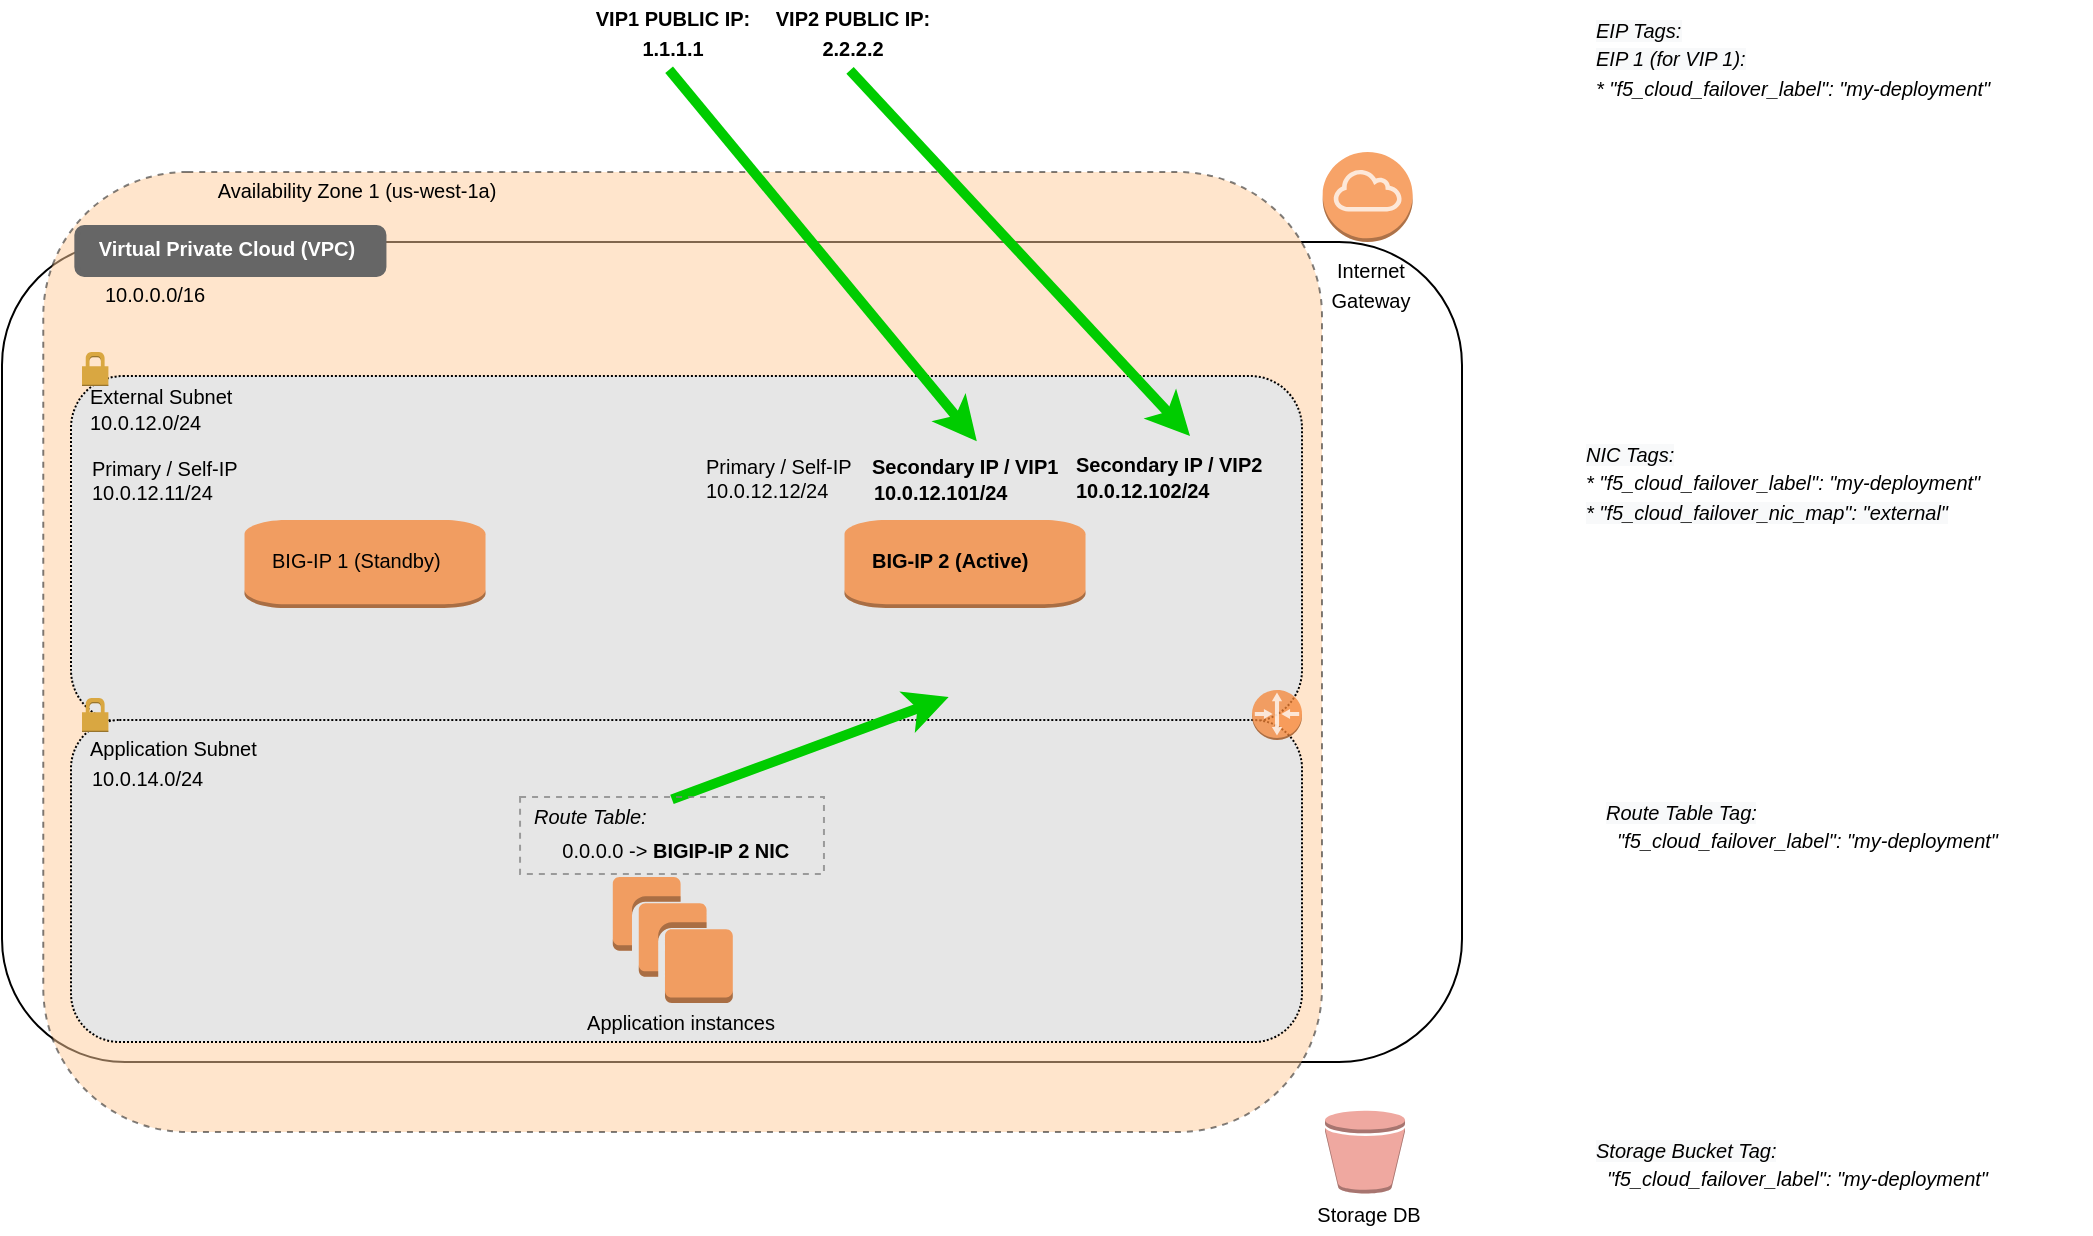 <mxfile version="13.6.2" type="device"><diagram id="hrUrZuJ2duOs5Gn9yQjz" name="Page-1"><mxGraphModel dx="1106" dy="839" grid="1" gridSize="10" guides="1" tooltips="1" connect="1" arrows="1" fold="1" page="1" pageScale="1" pageWidth="1100" pageHeight="850" math="0" shadow="0"><root><mxCell id="0"/><mxCell id="1" parent="0"/><mxCell id="efg4bKFMH5ipVIIAR_OZ-1" value="" style="rounded=1;whiteSpace=wrap;html=1;" parent="1" vertex="1"><mxGeometry x="40" y="120" width="730" height="410" as="geometry"/></mxCell><mxCell id="efg4bKFMH5ipVIIAR_OZ-4" value="" style="rounded=1;whiteSpace=wrap;html=1;dashed=1;fillColor=#FFCC99;opacity=50;" parent="1" vertex="1"><mxGeometry x="60.63" y="85" width="639.37" height="480" as="geometry"/></mxCell><mxCell id="efg4bKFMH5ipVIIAR_OZ-6" value="" style="rounded=1;whiteSpace=wrap;html=1;dashed=1;dashPattern=1 1;fillColor=#E6E6E6;" parent="1" vertex="1"><mxGeometry x="74.5" y="187" width="615.5" height="173" as="geometry"/></mxCell><mxCell id="efg4bKFMH5ipVIIAR_OZ-14" value="" style="rounded=1;whiteSpace=wrap;html=1;dashed=1;dashPattern=1 1;fillColor=#E6E6E6;" parent="1" vertex="1"><mxGeometry x="74.5" y="359" width="615.5" height="161" as="geometry"/></mxCell><mxCell id="efg4bKFMH5ipVIIAR_OZ-29" value="&lt;font style=&quot;font-size: 10px&quot;&gt;Availability Zone 1 (us-west-1a)&lt;/font&gt;" style="text;html=1;align=center;verticalAlign=middle;resizable=0;points=[];autosize=1;" parent="1" vertex="1"><mxGeometry x="141.954" y="83.999" width="150" height="20" as="geometry"/></mxCell><mxCell id="efg4bKFMH5ipVIIAR_OZ-37" value="&lt;font style=&quot;font-size: 10px&quot;&gt;External Subnet&lt;/font&gt;" style="text;html=1;align=left;verticalAlign=middle;resizable=0;points=[];autosize=1;" parent="1" vertex="1"><mxGeometry x="82.004" y="186.999" width="90" height="20" as="geometry"/></mxCell><mxCell id="efg4bKFMH5ipVIIAR_OZ-38" value="&lt;font style=&quot;font-size: 10px&quot;&gt;10.0.12.0/24&lt;/font&gt;" style="text;html=1;align=left;verticalAlign=middle;resizable=0;points=[];autosize=1;" parent="1" vertex="1"><mxGeometry x="82.004" y="199.999" width="70" height="20" as="geometry"/></mxCell><mxCell id="efg4bKFMH5ipVIIAR_OZ-41" value="&lt;font style=&quot;font-size: 10px&quot;&gt;Application Subnet&lt;/font&gt;" style="text;html=1;align=left;verticalAlign=middle;resizable=0;points=[];autosize=1;" parent="1" vertex="1"><mxGeometry x="82.004" y="362.999" width="100" height="20" as="geometry"/></mxCell><mxCell id="efg4bKFMH5ipVIIAR_OZ-42" value="&lt;font style=&quot;font-size: 10px&quot;&gt;10.0.14.0/24&lt;/font&gt;" style="text;html=1;align=left;verticalAlign=middle;resizable=0;points=[];autosize=1;" parent="1" vertex="1"><mxGeometry x="83.054" y="378.499" width="70" height="20" as="geometry"/></mxCell><mxCell id="efg4bKFMH5ipVIIAR_OZ-44" value="&lt;font style=&quot;font-size: 10px&quot;&gt;10.0.0.0/16&lt;/font&gt;" style="text;html=1;align=center;verticalAlign=middle;resizable=0;points=[];autosize=1;" parent="1" vertex="1"><mxGeometry x="81.004" y="135.999" width="70" height="20" as="geometry"/></mxCell><mxCell id="efg4bKFMH5ipVIIAR_OZ-88" value="&lt;font style=&quot;font-size: 10px&quot;&gt;Internet&lt;br&gt;Gateway&lt;/font&gt;" style="text;html=1;align=center;verticalAlign=middle;resizable=0;points=[];autosize=1;" parent="1" vertex="1"><mxGeometry x="699.004" y="125.999" width="50" height="30" as="geometry"/></mxCell><mxCell id="efg4bKFMH5ipVIIAR_OZ-96" value="" style="endArrow=classic;html=1;strokeColor=#00CC00;strokeWidth=5;exitX=1.008;exitY=0.058;exitDx=0;exitDy=0;entryX=-0.004;entryY=1.165;entryDx=0;entryDy=0;entryPerimeter=0;exitPerimeter=0;" parent="1" source="efg4bKFMH5ipVIIAR_OZ-104" edge="1"><mxGeometry width="50" height="50" relative="1" as="geometry"><mxPoint x="346.384" y="262.479" as="sourcePoint"/><mxPoint x="513.334" y="347.449" as="targetPoint"/></mxGeometry></mxCell><mxCell id="efg4bKFMH5ipVIIAR_OZ-103" value="" style="rounded=0;whiteSpace=wrap;html=1;dashed=1;fillColor=none;opacity=75;strokeColor=#808080;" parent="1" vertex="1"><mxGeometry x="299.03" y="397.5" width="151.95" height="38.5" as="geometry"/></mxCell><mxCell id="efg4bKFMH5ipVIIAR_OZ-157" value="" style="outlineConnect=0;dashed=0;verticalLabelPosition=bottom;verticalAlign=top;align=center;html=1;shape=mxgraph.aws3.internet_gateway;fillColor=#F58536;dashPattern=1 1;strokeColor=#FF0000;strokeWidth=3;fontColor=#000000;opacity=75;" parent="1" vertex="1"><mxGeometry x="700.34" y="75" width="45" height="45" as="geometry"/></mxCell><mxCell id="efg4bKFMH5ipVIIAR_OZ-165" value="" style="outlineConnect=0;dashed=0;verticalLabelPosition=bottom;verticalAlign=top;align=center;html=1;shape=mxgraph.aws3.router;fillColor=#F58536;dashPattern=1 1;strokeColor=#FF0000;strokeWidth=3;fontColor=#000000;opacity=75;" parent="1" vertex="1"><mxGeometry x="665" y="344" width="25" height="25" as="geometry"/></mxCell><mxCell id="efg4bKFMH5ipVIIAR_OZ-169" value="" style="outlineConnect=0;dashed=0;verticalLabelPosition=bottom;verticalAlign=top;align=center;html=1;shape=mxgraph.aws3.instance;fillColor=#F58534;dashPattern=1 1;strokeColor=#FF0000;strokeWidth=3;fontColor=#000000;opacity=75;gradientColor=none;" parent="1" vertex="1"><mxGeometry x="161.26" y="259" width="120.5" height="44" as="geometry"/></mxCell><mxCell id="efg4bKFMH5ipVIIAR_OZ-170" value="&lt;font style=&quot;font-size: 10px&quot;&gt;BIG-IP 1 (Standby)&lt;/font&gt;" style="text;html=1;align=left;verticalAlign=middle;resizable=0;points=[];autosize=1;" parent="1" vertex="1"><mxGeometry x="172.764" y="268.999" width="100" height="20" as="geometry"/></mxCell><mxCell id="efg4bKFMH5ipVIIAR_OZ-171" value="" style="outlineConnect=0;dashed=0;verticalLabelPosition=bottom;verticalAlign=top;align=center;html=1;shape=mxgraph.aws3.instances;fillColor=#F58534;dashPattern=1 1;strokeColor=#FF0000;strokeWidth=3;fontColor=#000000;opacity=75;" parent="1" vertex="1"><mxGeometry x="345.4" y="437.5" width="60" height="63" as="geometry"/></mxCell><mxCell id="efg4bKFMH5ipVIIAR_OZ-172" value="&lt;font style=&quot;font-size: 10px&quot;&gt;Application instances&lt;/font&gt;" style="text;html=1;align=center;verticalAlign=middle;resizable=0;points=[];autosize=1;" parent="1" vertex="1"><mxGeometry x="324.404" y="499.999" width="110" height="20" as="geometry"/></mxCell><mxCell id="efg4bKFMH5ipVIIAR_OZ-176" value="" style="outlineConnect=0;dashed=0;verticalLabelPosition=bottom;verticalAlign=top;align=center;html=1;shape=mxgraph.aws3.bucket;fillColor=#E05243;dashPattern=1 1;strokeColor=#FF0000;strokeWidth=3;fontColor=#000000;opacity=50;" parent="1" vertex="1"><mxGeometry x="701.51" y="554.25" width="40" height="41.5" as="geometry"/></mxCell><mxCell id="efg4bKFMH5ipVIIAR_OZ-179" value="&lt;font style=&quot;font-size: 10px&quot;&gt;Storage DB&lt;/font&gt;" style="text;html=1;align=center;verticalAlign=middle;resizable=0;points=[];autosize=1;" parent="1" vertex="1"><mxGeometry x="687.844" y="595.749" width="70" height="20" as="geometry"/></mxCell><mxCell id="efg4bKFMH5ipVIIAR_OZ-193" value="" style="rounded=1;whiteSpace=wrap;html=1;strokeWidth=3;fontColor=#000000;align=left;fillColor=#666666;strokeColor=#666666;" parent="1" vertex="1"><mxGeometry x="77.67" y="113" width="153.05" height="23" as="geometry"/></mxCell><mxCell id="efg4bKFMH5ipVIIAR_OZ-195" value="&lt;font style=&quot;font-size: 10px&quot;&gt;&lt;span&gt;&lt;b&gt;Virtual Private Cloud (VPC)&lt;/b&gt;&lt;/span&gt;&lt;/font&gt;" style="text;html=1;align=center;verticalAlign=middle;resizable=0;points=[];autosize=1;fontStyle=0;fontColor=#FFFFFF;" parent="1" vertex="1"><mxGeometry x="82.004" y="112.999" width="140" height="20" as="geometry"/></mxCell><mxCell id="ZyVirnshYmv-T8etv02f-1" value="" style="dashed=0;html=1;shape=mxgraph.aws3.permissions;fillColor=#D9A741;dashed=0;strokeColor=#666666;strokeWidth=3;fontColor=#FFFFFF;align=left;" parent="1" vertex="1"><mxGeometry x="80.0" y="175" width="13.2" height="17" as="geometry"/></mxCell><mxCell id="ZyVirnshYmv-T8etv02f-3" value="" style="dashed=0;html=1;shape=mxgraph.aws3.permissions;fillColor=#D9A741;dashed=0;strokeColor=#666666;strokeWidth=3;fontColor=#FFFFFF;align=left;" parent="1" vertex="1"><mxGeometry x="80" y="348" width="13.2" height="17" as="geometry"/></mxCell><mxCell id="efg4bKFMH5ipVIIAR_OZ-94" value="&lt;font style=&quot;font-size: 10px&quot;&gt;&amp;nbsp; 0.0.0.0&lt;/font&gt;&lt;font style=&quot;font-size: 10px&quot;&gt; -&amp;gt; &lt;b&gt;BIGIP-IP 2 NIC&amp;nbsp;&lt;/b&gt;&lt;/font&gt;" style="text;html=1;align=center;verticalAlign=middle;resizable=0;points=[];autosize=1;" parent="1" vertex="1"><mxGeometry x="304.874" y="413.999" width="140" height="20" as="geometry"/></mxCell><mxCell id="efg4bKFMH5ipVIIAR_OZ-104" value="&lt;font style=&quot;font-size: 10px&quot;&gt;&lt;i&gt;Route Table:&lt;/i&gt;&lt;/font&gt;" style="text;html=1;align=left;verticalAlign=middle;resizable=0;points=[];autosize=1;" parent="1" vertex="1"><mxGeometry x="304.424" y="397.499" width="70" height="20" as="geometry"/></mxCell><mxCell id="yoABx-35BRIv0o9AAoPa-1" value="&lt;font style=&quot;font-size: 10px&quot;&gt;&lt;i style=&quot;color: rgb(0 , 0 , 0) ; font-family: &amp;#34;helvetica&amp;#34; ; font-weight: 400 ; letter-spacing: normal ; text-align: center ; text-indent: 0px ; text-transform: none ; word-spacing: 0px ; background-color: rgb(248 , 249 , 250)&quot;&gt;NIC Tags: &lt;br&gt;&lt;/i&gt;&lt;i style=&quot;font-family: &amp;#34;helvetica&amp;#34; ; text-align: center&quot;&gt;* &quot;f5_cloud_failover_label&quot;: &quot;my-deployment&quot;&lt;br&gt;&lt;/i&gt;&lt;i style=&quot;color: rgb(0 , 0 , 0) ; font-family: &amp;#34;helvetica&amp;#34; ; font-weight: 400 ; letter-spacing: normal ; text-align: center ; text-indent: 0px ; text-transform: none ; word-spacing: 0px ; background-color: rgb(248 , 249 , 250)&quot;&gt;* &quot;f5_cloud_failover_nic_map&quot;: &quot;external&quot;&lt;/i&gt;&lt;/font&gt;" style="text;whiteSpace=wrap;html=1;fontColor=#000000;" parent="1" vertex="1"><mxGeometry x="830" y="212" width="250" height="53" as="geometry"/></mxCell><mxCell id="yoABx-35BRIv0o9AAoPa-2" value="&lt;font style=&quot;font-size: 10px&quot;&gt;&lt;i&gt;&lt;span style=&quot;color: rgb(0 , 0 , 0) ; font-family: &amp;#34;helvetica&amp;#34; ; font-weight: 400 ; letter-spacing: normal ; text-align: center ; text-indent: 0px ; text-transform: none ; word-spacing: 0px ; background-color: rgb(248 , 249 , 250)&quot;&gt;Route Table Tag: &lt;br&gt;&lt;/span&gt;&lt;span style=&quot;font-family: &amp;#34;helvetica&amp;#34; ; text-align: center&quot;&gt;&amp;nbsp; &quot;f5_cloud_failover_label&quot;: &quot;my-deployment&quot;&lt;/span&gt;&lt;/i&gt;&lt;/font&gt;" style="text;whiteSpace=wrap;html=1;fontColor=#000000;" parent="1" vertex="1"><mxGeometry x="840" y="391.25" width="214.41" height="34" as="geometry"/></mxCell><mxCell id="yoABx-35BRIv0o9AAoPa-3" value="&lt;font style=&quot;font-size: 10px&quot;&gt;&lt;i&gt;&lt;span style=&quot;color: rgb(0 , 0 , 0) ; font-family: &amp;#34;helvetica&amp;#34; ; font-weight: 400 ; letter-spacing: normal ; text-align: center ; text-indent: 0px ; text-transform: none ; word-spacing: 0px ; background-color: rgb(248 , 249 , 250)&quot;&gt;Storage Bucket Tag: &lt;br&gt;&lt;/span&gt;&lt;span style=&quot;font-family: &amp;#34;helvetica&amp;#34; ; text-align: center&quot;&gt;&amp;nbsp; &quot;f5_cloud_failover_label&quot;: &quot;my-deployment&quot;&lt;/span&gt;&lt;/i&gt;&lt;/font&gt;" style="text;whiteSpace=wrap;html=1;fontColor=#000000;" parent="1" vertex="1"><mxGeometry x="834.5" y="560" width="214.41" height="34" as="geometry"/></mxCell><mxCell id="yoABx-35BRIv0o9AAoPa-4" value="" style="shape=image;html=1;verticalAlign=top;verticalLabelPosition=bottom;labelBackgroundColor=#ffffff;imageAspect=0;aspect=fixed;image=https://cdn1.iconfinder.com/data/icons/ios-11-glyphs/30/price_tag-128.png;dashed=1;dashPattern=1 1;strokeColor=#FF0000;strokeWidth=3;fillColor=#E6E6E6;fontColor=#000000;opacity=50;align=left;" parent="1" vertex="1"><mxGeometry x="800" y="243" width="30" height="30" as="geometry"/></mxCell><mxCell id="yoABx-35BRIv0o9AAoPa-5" value="" style="shape=image;html=1;verticalAlign=top;verticalLabelPosition=bottom;labelBackgroundColor=#ffffff;imageAspect=0;aspect=fixed;image=https://cdn1.iconfinder.com/data/icons/ios-11-glyphs/30/price_tag-128.png;dashed=1;dashPattern=1 1;strokeColor=#FF0000;strokeWidth=3;fillColor=#E6E6E6;fontColor=#000000;opacity=50;align=left;gradientColor=none;" parent="1" vertex="1"><mxGeometry x="800" y="228.5" width="30" height="30" as="geometry"/></mxCell><mxCell id="yoABx-35BRIv0o9AAoPa-6" value="" style="shape=image;html=1;verticalAlign=top;verticalLabelPosition=bottom;labelBackgroundColor=#ffffff;imageAspect=0;aspect=fixed;image=https://cdn1.iconfinder.com/data/icons/ios-11-glyphs/30/price_tag-128.png;dashed=1;dashPattern=1 1;strokeColor=#FF0000;strokeWidth=3;fillColor=#E6E6E6;fontColor=#000000;opacity=50;align=left;" parent="1" vertex="1"><mxGeometry x="810" y="408.5" width="30" height="30" as="geometry"/></mxCell><mxCell id="yoABx-35BRIv0o9AAoPa-7" value="" style="shape=image;html=1;verticalAlign=top;verticalLabelPosition=bottom;labelBackgroundColor=#ffffff;imageAspect=0;aspect=fixed;image=https://cdn1.iconfinder.com/data/icons/ios-11-glyphs/30/price_tag-128.png;dashed=1;dashPattern=1 1;strokeColor=#FF0000;strokeWidth=3;fillColor=#E6E6E6;fontColor=#000000;opacity=50;align=left;" parent="1" vertex="1"><mxGeometry x="804.5" y="570" width="30" height="30" as="geometry"/></mxCell><mxCell id="yoABx-35BRIv0o9AAoPa-8" value="&lt;font style=&quot;font-size: 10px&quot;&gt;&lt;i style=&quot;color: rgb(0 , 0 , 0) ; font-family: &amp;#34;helvetica&amp;#34; ; font-weight: 400 ; letter-spacing: normal ; text-align: center ; text-indent: 0px ; text-transform: none ; word-spacing: 0px ; background-color: rgb(248 , 249 , 250)&quot;&gt;EIP Tags: &lt;br&gt;EIP 1 (for VIP 1):&lt;br&gt;&lt;/i&gt;&lt;i style=&quot;font-family: &amp;#34;helvetica&amp;#34; ; text-align: center&quot;&gt;* &quot;f5_cloud_failover_label&quot;: &quot;my-deployment&quot;&lt;br&gt;&lt;/i&gt;&lt;i style=&quot;color: rgb(0 , 0 , 0) ; font-family: &amp;#34;helvetica&amp;#34; ; font-weight: 400 ; letter-spacing: normal ; text-align: center ; text-indent: 0px ; text-transform: none ; word-spacing: 0px ; background-color: rgb(248 , 249 , 250)&quot;&gt;&lt;br&gt;&lt;/i&gt;&lt;/font&gt;" style="text;whiteSpace=wrap;html=1;fontColor=#000000;" parent="1" vertex="1"><mxGeometry x="834.5" width="250" height="75" as="geometry"/></mxCell><mxCell id="yoABx-35BRIv0o9AAoPa-9" value="" style="shape=image;html=1;verticalAlign=top;verticalLabelPosition=bottom;labelBackgroundColor=#ffffff;imageAspect=0;aspect=fixed;image=https://cdn1.iconfinder.com/data/icons/ios-11-glyphs/30/price_tag-128.png;dashed=1;dashPattern=1 1;strokeColor=#FF0000;strokeWidth=3;fillColor=#E6E6E6;fontColor=#000000;opacity=50;align=left;" parent="1" vertex="1"><mxGeometry x="804.5" y="32" width="30" height="30" as="geometry"/></mxCell><mxCell id="yoABx-35BRIv0o9AAoPa-22" value="" style="outlineConnect=0;dashed=0;verticalLabelPosition=bottom;verticalAlign=top;align=center;html=1;shape=mxgraph.aws3.instance;fillColor=#F58534;dashPattern=1 1;strokeColor=#FF0000;strokeWidth=3;fontColor=#000000;opacity=75;gradientColor=none;" parent="1" vertex="1"><mxGeometry x="461.26" y="259" width="120.5" height="44" as="geometry"/></mxCell><mxCell id="yoABx-35BRIv0o9AAoPa-23" value="&lt;font style=&quot;font-size: 10px&quot;&gt;&lt;b&gt;BIG-IP 2 (Active)&lt;/b&gt;&lt;/font&gt;" style="text;html=1;align=left;verticalAlign=middle;resizable=0;points=[];autosize=1;" parent="1" vertex="1"><mxGeometry x="472.764" y="268.999" width="90" height="20" as="geometry"/></mxCell><mxCell id="yoABx-35BRIv0o9AAoPa-27" value="&lt;font style=&quot;font-size: 10px&quot;&gt;10.0.12.11/24&lt;/font&gt;" style="text;html=1;align=left;verticalAlign=middle;resizable=0;points=[];autosize=1;" parent="1" vertex="1"><mxGeometry x="83.054" y="234.999" width="80" height="20" as="geometry"/></mxCell><mxCell id="yoABx-35BRIv0o9AAoPa-28" value="&lt;font style=&quot;font-size: 10px&quot;&gt;Primary / Self-IP&lt;/font&gt;" style="text;html=1;align=left;verticalAlign=middle;resizable=0;points=[];autosize=1;" parent="1" vertex="1"><mxGeometry x="83.054" y="222.999" width="90" height="20" as="geometry"/></mxCell><mxCell id="yoABx-35BRIv0o9AAoPa-29" value="&lt;font style=&quot;font-size: 10px&quot;&gt;&lt;span&gt;10.0.12.101/24&lt;/span&gt;&lt;/font&gt;" style="text;html=1;align=left;verticalAlign=middle;resizable=0;points=[];autosize=1;fontStyle=1" parent="1" vertex="1"><mxGeometry x="473.724" y="234.999" width="80" height="20" as="geometry"/></mxCell><mxCell id="yoABx-35BRIv0o9AAoPa-30" value="&lt;font style=&quot;font-size: 10px&quot;&gt;&lt;span&gt;Secondary IP / VIP1&lt;/span&gt;&lt;/font&gt;" style="text;html=1;align=left;verticalAlign=middle;resizable=0;points=[];autosize=1;fontStyle=1" parent="1" vertex="1"><mxGeometry x="472.724" y="221.999" width="110" height="20" as="geometry"/></mxCell><mxCell id="yoABx-35BRIv0o9AAoPa-31" value="&lt;font style=&quot;font-size: 10px&quot;&gt;&lt;b&gt;VIP1 PUBLIC IP:&lt;br&gt;1.1.1.1&lt;/b&gt;&lt;br&gt;&lt;/font&gt;" style="text;html=1;align=center;verticalAlign=middle;resizable=0;points=[];autosize=1;" parent="1" vertex="1"><mxGeometry x="330.004" width="90" height="30" as="geometry"/></mxCell><mxCell id="yoABx-35BRIv0o9AAoPa-32" value="" style="endArrow=classic;html=1;entryX=0.497;entryY=-0.118;entryDx=0;entryDy=0;entryPerimeter=0;exitX=0.484;exitY=1.13;exitDx=0;exitDy=0;exitPerimeter=0;strokeColor=#00CC00;strokeWidth=5;" parent="1" source="yoABx-35BRIv0o9AAoPa-31" target="yoABx-35BRIv0o9AAoPa-30" edge="1"><mxGeometry width="50" height="50" relative="1" as="geometry"><mxPoint x="430" y="50" as="sourcePoint"/><mxPoint x="480" as="targetPoint"/></mxGeometry></mxCell><mxCell id="yoABx-35BRIv0o9AAoPa-33" value="&lt;font style=&quot;font-size: 10px&quot;&gt;&lt;span&gt;10.0.12.102/24&lt;/span&gt;&lt;/font&gt;" style="text;html=1;align=left;verticalAlign=middle;resizable=0;points=[];autosize=1;fontStyle=1" parent="1" vertex="1"><mxGeometry x="574.724" y="233.999" width="80" height="20" as="geometry"/></mxCell><mxCell id="yoABx-35BRIv0o9AAoPa-34" value="&lt;font style=&quot;font-size: 10px&quot;&gt;&lt;span&gt;Secondary IP / VIP2&lt;/span&gt;&lt;/font&gt;" style="text;html=1;align=left;verticalAlign=middle;resizable=0;points=[];autosize=1;fontStyle=1" parent="1" vertex="1"><mxGeometry x="574.724" y="220.999" width="110" height="20" as="geometry"/></mxCell><mxCell id="91NwgtRq-eiDRDOdWfjr-1" value="&lt;font style=&quot;font-size: 10px&quot;&gt;10.0.12.12/24&lt;/font&gt;" style="text;html=1;align=left;verticalAlign=middle;resizable=0;points=[];autosize=1;" parent="1" vertex="1"><mxGeometry x="390.004" y="233.999" width="80" height="20" as="geometry"/></mxCell><mxCell id="91NwgtRq-eiDRDOdWfjr-2" value="&lt;font style=&quot;font-size: 10px&quot;&gt;Primary / Self-IP&lt;/font&gt;" style="text;html=1;align=left;verticalAlign=middle;resizable=0;points=[];autosize=1;" parent="1" vertex="1"><mxGeometry x="390.004" y="221.999" width="90" height="20" as="geometry"/></mxCell><mxCell id="1LqsNlDBsqnvRK0oXDbe-1" value="&lt;font style=&quot;font-size: 10px&quot;&gt;&lt;b&gt;VIP2 PUBLIC IP:&lt;br&gt;2.2.2.2&lt;/b&gt;&lt;br&gt;&lt;/font&gt;" style="text;html=1;align=center;verticalAlign=middle;resizable=0;points=[];autosize=1;" vertex="1" parent="1"><mxGeometry x="420.004" y="-0.001" width="90" height="30" as="geometry"/></mxCell><mxCell id="1LqsNlDBsqnvRK0oXDbe-2" value="" style="endArrow=classic;html=1;exitX=0.489;exitY=1.14;exitDx=0;exitDy=0;exitPerimeter=0;strokeColor=#00CC00;strokeWidth=5;entryX=0.539;entryY=-0.2;entryDx=0;entryDy=0;entryPerimeter=0;" edge="1" parent="1" source="1LqsNlDBsqnvRK0oXDbe-1" target="yoABx-35BRIv0o9AAoPa-34"><mxGeometry width="50" height="50" relative="1" as="geometry"><mxPoint x="446.004" y="43.979" as="sourcePoint"/><mxPoint x="711.214" y="217.799" as="targetPoint"/></mxGeometry></mxCell></root></mxGraphModel></diagram></mxfile>